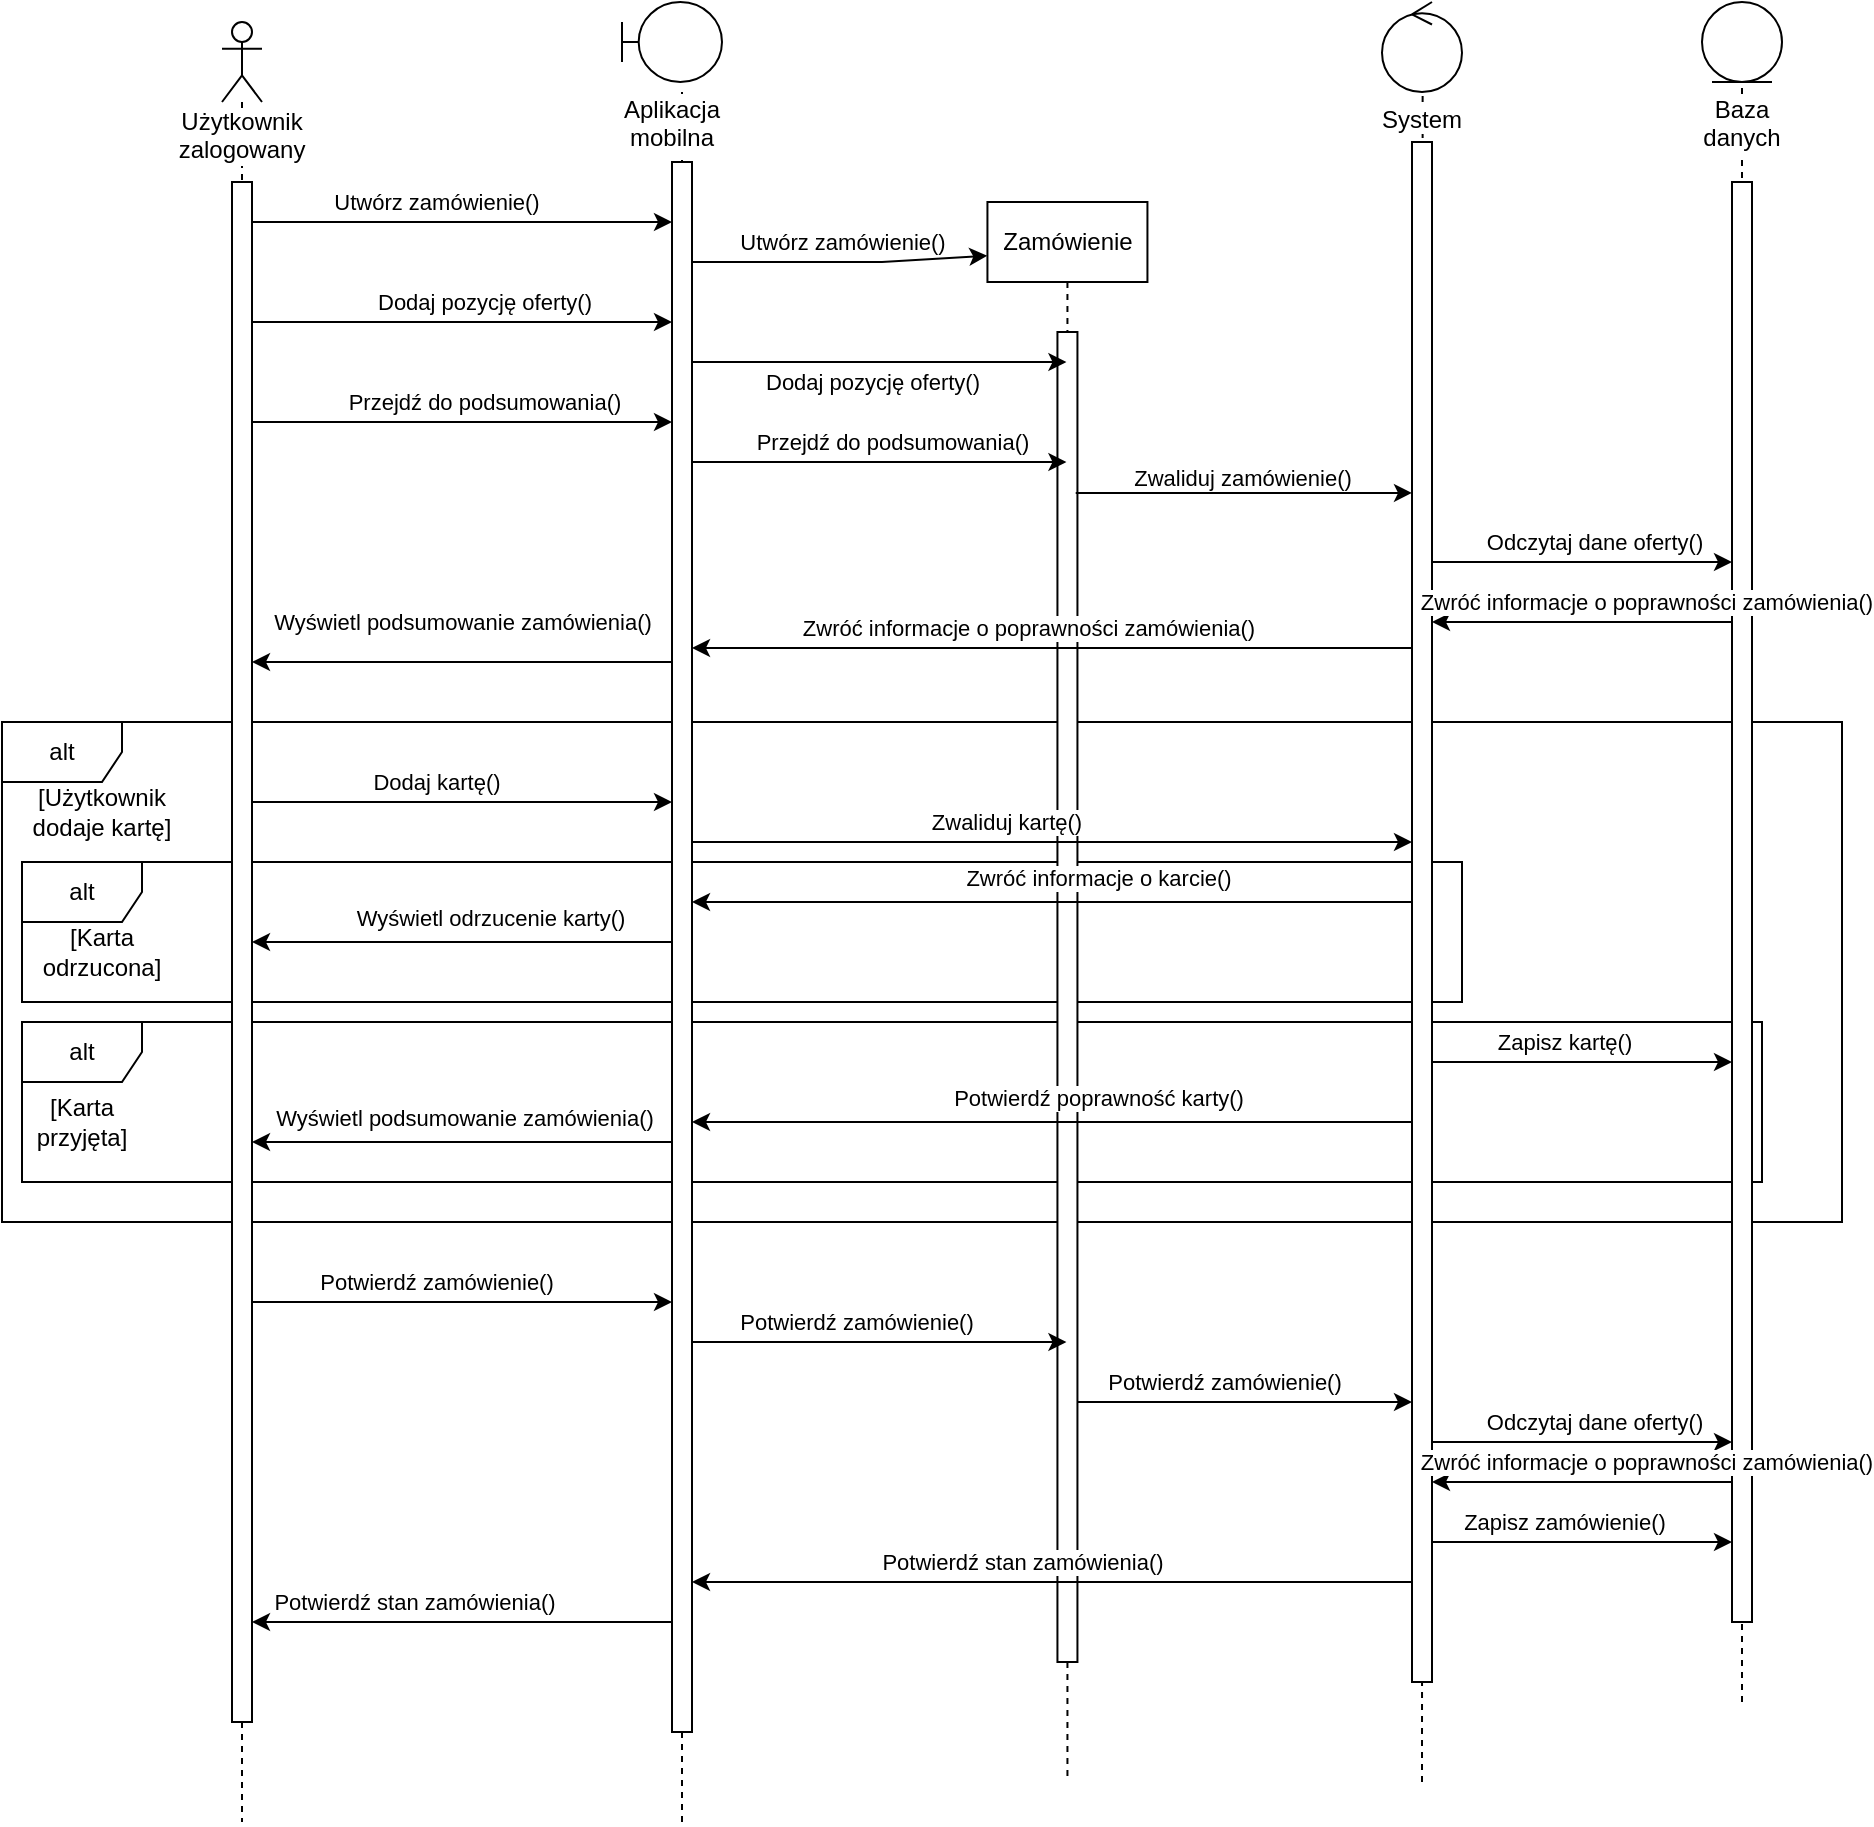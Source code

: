 <mxfile version="14.7.6" type="device"><diagram id="9s8IOyix5c5B8mEjYUuX" name="Page-1"><mxGraphModel dx="2453" dy="935" grid="1" gridSize="10" guides="1" tooltips="1" connect="1" arrows="1" fold="1" page="1" pageScale="1" pageWidth="827" pageHeight="1169" math="0" shadow="0"><root><mxCell id="0"/><mxCell id="1" parent="0"/><mxCell id="GnWBi0NjeyKBJucRmY8b-87" value="alt" style="shape=umlFrame;whiteSpace=wrap;html=1;shadow=0;labelBackgroundColor=#ffffff;fillColor=#ffffff;" vertex="1" parent="1"><mxGeometry x="-90" y="630" width="870" height="80" as="geometry"/></mxCell><mxCell id="GnWBi0NjeyKBJucRmY8b-86" value="alt" style="shape=umlFrame;whiteSpace=wrap;html=1;shadow=0;labelBackgroundColor=#ffffff;fillColor=#ffffff;" vertex="1" parent="1"><mxGeometry x="-90" y="550" width="720" height="70" as="geometry"/></mxCell><mxCell id="GnWBi0NjeyKBJucRmY8b-85" value="alt" style="shape=umlFrame;whiteSpace=wrap;html=1;shadow=0;labelBackgroundColor=#ffffff;fillColor=#ffffff;" vertex="1" parent="1"><mxGeometry x="-100" y="480" width="920" height="250" as="geometry"/></mxCell><mxCell id="GnWBi0NjeyKBJucRmY8b-30" value="Użytkownik zalogowany" style="shape=umlLifeline;participant=umlActor;perimeter=lifelinePerimeter;whiteSpace=wrap;html=1;container=1;collapsible=0;recursiveResize=0;verticalAlign=top;spacingTop=36;labelBackgroundColor=#ffffff;outlineConnect=0;" vertex="1" parent="1"><mxGeometry x="10" y="130" width="20" height="900" as="geometry"/></mxCell><mxCell id="GnWBi0NjeyKBJucRmY8b-31" value="" style="html=1;points=[];perimeter=orthogonalPerimeter;" vertex="1" parent="GnWBi0NjeyKBJucRmY8b-30"><mxGeometry x="5" y="80" width="10" height="770" as="geometry"/></mxCell><mxCell id="GnWBi0NjeyKBJucRmY8b-32" style="rounded=0;orthogonalLoop=1;jettySize=auto;html=1;labelPosition=left;verticalLabelPosition=top;align=right;verticalAlign=bottom;" edge="1" parent="1" source="GnWBi0NjeyKBJucRmY8b-31" target="GnWBi0NjeyKBJucRmY8b-37"><mxGeometry relative="1" as="geometry"><mxPoint x="75" y="220" as="sourcePoint"/><mxPoint x="200" y="220" as="targetPoint"/><Array as="points"><mxPoint x="130" y="230"/></Array></mxGeometry></mxCell><mxCell id="GnWBi0NjeyKBJucRmY8b-52" value="Utwórz zamówienie()" style="edgeLabel;html=1;align=center;verticalAlign=middle;resizable=0;points=[];" vertex="1" connectable="0" parent="GnWBi0NjeyKBJucRmY8b-32"><mxGeometry x="-0.129" y="-1" relative="1" as="geometry"><mxPoint y="-11" as="offset"/></mxGeometry></mxCell><mxCell id="GnWBi0NjeyKBJucRmY8b-33" style="rounded=0;orthogonalLoop=1;jettySize=auto;html=1;labelPosition=left;verticalLabelPosition=top;align=right;verticalAlign=bottom;entryX=-0.001;entryY=0.034;entryDx=0;entryDy=0;entryPerimeter=0;" edge="1" parent="1" source="GnWBi0NjeyKBJucRmY8b-37" target="GnWBi0NjeyKBJucRmY8b-38"><mxGeometry relative="1" as="geometry"><mxPoint x="200" y="240" as="sourcePoint"/><mxPoint x="320" y="160" as="targetPoint"/><Array as="points"><mxPoint x="340" y="250"/></Array></mxGeometry></mxCell><mxCell id="GnWBi0NjeyKBJucRmY8b-53" value="Utwórz zamówienie()" style="edgeLabel;html=1;align=center;verticalAlign=middle;resizable=0;points=[];" vertex="1" connectable="0" parent="GnWBi0NjeyKBJucRmY8b-33"><mxGeometry x="0.319" y="2" relative="1" as="geometry"><mxPoint x="-23" y="-8" as="offset"/></mxGeometry></mxCell><mxCell id="GnWBi0NjeyKBJucRmY8b-38" value="Zamówienie" style="shape=umlLifeline;perimeter=lifelinePerimeter;whiteSpace=wrap;html=1;container=1;collapsible=0;recursiveResize=0;outlineConnect=0;" vertex="1" parent="1"><mxGeometry x="392.72" y="220" width="80" height="790" as="geometry"/></mxCell><mxCell id="GnWBi0NjeyKBJucRmY8b-39" value="" style="html=1;points=[];perimeter=orthogonalPerimeter;" vertex="1" parent="1"><mxGeometry x="427.72" y="285" width="10" height="665" as="geometry"/></mxCell><mxCell id="GnWBi0NjeyKBJucRmY8b-40" style="rounded=0;orthogonalLoop=1;jettySize=auto;html=1;labelPosition=left;verticalLabelPosition=top;align=right;verticalAlign=bottom;exitX=0.914;exitY=0.121;exitDx=0;exitDy=0;exitPerimeter=0;" edge="1" parent="1" source="GnWBi0NjeyKBJucRmY8b-39" target="GnWBi0NjeyKBJucRmY8b-45"><mxGeometry relative="1" as="geometry"><mxPoint x="437.72" y="295" as="sourcePoint"/><mxPoint x="610" y="295" as="targetPoint"/></mxGeometry></mxCell><mxCell id="GnWBi0NjeyKBJucRmY8b-62" value="Zwaliduj zamówienie()" style="edgeLabel;html=1;align=center;verticalAlign=middle;resizable=0;points=[];" vertex="1" connectable="0" parent="GnWBi0NjeyKBJucRmY8b-40"><mxGeometry x="0.418" y="-1" relative="1" as="geometry"><mxPoint x="-36" y="-9" as="offset"/></mxGeometry></mxCell><mxCell id="GnWBi0NjeyKBJucRmY8b-42" value="" style="group" vertex="1" connectable="0" parent="1"><mxGeometry x="590" y="120" width="40" height="840" as="geometry"/></mxCell><mxCell id="GnWBi0NjeyKBJucRmY8b-44" value="" style="endArrow=none;dashed=1;html=1;entryX=0.508;entryY=0.996;entryDx=0;entryDy=0;entryPerimeter=0;" edge="1" parent="GnWBi0NjeyKBJucRmY8b-42" target="GnWBi0NjeyKBJucRmY8b-43"><mxGeometry width="50" height="50" relative="1" as="geometry"><mxPoint x="20" y="890" as="sourcePoint"/><mxPoint x="50" y="150" as="targetPoint"/></mxGeometry></mxCell><mxCell id="GnWBi0NjeyKBJucRmY8b-45" value="" style="html=1;points=[];perimeter=orthogonalPerimeter;" vertex="1" parent="GnWBi0NjeyKBJucRmY8b-42"><mxGeometry x="15" y="70" width="10" height="770" as="geometry"/></mxCell><mxCell id="GnWBi0NjeyKBJucRmY8b-43" value="System" style="ellipse;shape=umlControl;whiteSpace=wrap;html=1;labelPosition=center;verticalLabelPosition=bottom;align=center;verticalAlign=top;labelBackgroundColor=#ffffff;labelBorderColor=none;" vertex="1" parent="GnWBi0NjeyKBJucRmY8b-42"><mxGeometry width="40" height="45" as="geometry"/></mxCell><mxCell id="GnWBi0NjeyKBJucRmY8b-47" value="" style="group" vertex="1" connectable="0" parent="1"><mxGeometry x="750" y="120" width="40" height="910" as="geometry"/></mxCell><mxCell id="GnWBi0NjeyKBJucRmY8b-49" value="" style="endArrow=none;dashed=1;html=1;entryX=0.5;entryY=1;entryDx=0;entryDy=0;" edge="1" parent="GnWBi0NjeyKBJucRmY8b-47" target="GnWBi0NjeyKBJucRmY8b-48"><mxGeometry width="50" height="50" relative="1" as="geometry"><mxPoint x="20" y="850" as="sourcePoint"/><mxPoint x="-10" y="175" as="targetPoint"/></mxGeometry></mxCell><mxCell id="GnWBi0NjeyKBJucRmY8b-50" value="" style="html=1;points=[];perimeter=orthogonalPerimeter;" vertex="1" parent="GnWBi0NjeyKBJucRmY8b-47"><mxGeometry x="15" y="90" width="10" height="720" as="geometry"/></mxCell><mxCell id="GnWBi0NjeyKBJucRmY8b-48" value="Baza danych" style="ellipse;shape=umlEntity;whiteSpace=wrap;html=1;labelPosition=center;verticalLabelPosition=bottom;align=center;verticalAlign=top;labelBackgroundColor=#ffffff;" vertex="1" parent="GnWBi0NjeyKBJucRmY8b-47"><mxGeometry width="40" height="40" as="geometry"/></mxCell><mxCell id="GnWBi0NjeyKBJucRmY8b-34" value="" style="group" vertex="1" connectable="0" parent="1"><mxGeometry x="210" y="135" width="50" height="850" as="geometry"/></mxCell><mxCell id="GnWBi0NjeyKBJucRmY8b-36" value="" style="endArrow=none;dashed=1;html=1;entryX=0.6;entryY=1.125;entryDx=0;entryDy=0;entryPerimeter=0;" edge="1" parent="GnWBi0NjeyKBJucRmY8b-34" target="GnWBi0NjeyKBJucRmY8b-35"><mxGeometry width="50" height="50" relative="1" as="geometry"><mxPoint x="30" y="895" as="sourcePoint"/><mxPoint x="40" y="195" as="targetPoint"/></mxGeometry></mxCell><mxCell id="GnWBi0NjeyKBJucRmY8b-35" value="Aplikacja mobilna" style="shape=umlBoundary;whiteSpace=wrap;html=1;verticalAlign=top;labelPosition=center;verticalLabelPosition=bottom;align=center;shadow=0;labelBackgroundColor=#ffffff;" vertex="1" parent="GnWBi0NjeyKBJucRmY8b-34"><mxGeometry y="-15" width="50" height="40" as="geometry"/></mxCell><mxCell id="GnWBi0NjeyKBJucRmY8b-37" value="" style="html=1;points=[];perimeter=orthogonalPerimeter;" vertex="1" parent="GnWBi0NjeyKBJucRmY8b-34"><mxGeometry x="25" y="65" width="10" height="785" as="geometry"/></mxCell><mxCell id="GnWBi0NjeyKBJucRmY8b-54" value="" style="endArrow=classic;html=1;" edge="1" parent="1" source="GnWBi0NjeyKBJucRmY8b-31" target="GnWBi0NjeyKBJucRmY8b-37"><mxGeometry width="50" height="50" relative="1" as="geometry"><mxPoint x="310" y="330" as="sourcePoint"/><mxPoint x="360" y="280" as="targetPoint"/><Array as="points"><mxPoint x="130" y="280"/></Array></mxGeometry></mxCell><mxCell id="GnWBi0NjeyKBJucRmY8b-55" value="Dodaj pozycję oferty()" style="edgeLabel;html=1;align=center;verticalAlign=middle;resizable=0;points=[];" vertex="1" connectable="0" parent="GnWBi0NjeyKBJucRmY8b-54"><mxGeometry x="0.336" y="-1" relative="1" as="geometry"><mxPoint x="-25" y="-11" as="offset"/></mxGeometry></mxCell><mxCell id="GnWBi0NjeyKBJucRmY8b-56" value="" style="endArrow=classic;html=1;" edge="1" parent="1" source="GnWBi0NjeyKBJucRmY8b-37" target="GnWBi0NjeyKBJucRmY8b-38"><mxGeometry width="50" height="50" relative="1" as="geometry"><mxPoint x="210" y="285" as="sourcePoint"/><mxPoint x="330" y="285" as="targetPoint"/><Array as="points"><mxPoint x="275" y="300"/></Array></mxGeometry></mxCell><mxCell id="GnWBi0NjeyKBJucRmY8b-57" value="Dodaj pozycję oferty()" style="edgeLabel;html=1;align=center;verticalAlign=middle;resizable=0;points=[];" vertex="1" connectable="0" parent="GnWBi0NjeyKBJucRmY8b-56"><mxGeometry x="0.336" y="-1" relative="1" as="geometry"><mxPoint x="-35" y="9" as="offset"/></mxGeometry></mxCell><mxCell id="GnWBi0NjeyKBJucRmY8b-58" value="" style="endArrow=classic;html=1;" edge="1" parent="1" source="GnWBi0NjeyKBJucRmY8b-31" target="GnWBi0NjeyKBJucRmY8b-37"><mxGeometry width="50" height="50" relative="1" as="geometry"><mxPoint x="90" y="330" as="sourcePoint"/><mxPoint x="200" y="330" as="targetPoint"/><Array as="points"><mxPoint x="145" y="330"/></Array></mxGeometry></mxCell><mxCell id="GnWBi0NjeyKBJucRmY8b-59" value="Przejdź do podsumowania()" style="edgeLabel;html=1;align=center;verticalAlign=middle;resizable=0;points=[];" vertex="1" connectable="0" parent="GnWBi0NjeyKBJucRmY8b-58"><mxGeometry x="0.336" y="-1" relative="1" as="geometry"><mxPoint x="-25" y="-11" as="offset"/></mxGeometry></mxCell><mxCell id="GnWBi0NjeyKBJucRmY8b-60" value="" style="endArrow=classic;html=1;" edge="1" parent="1" source="GnWBi0NjeyKBJucRmY8b-37" target="GnWBi0NjeyKBJucRmY8b-38"><mxGeometry width="50" height="50" relative="1" as="geometry"><mxPoint x="85" y="340" as="sourcePoint"/><mxPoint x="245" y="340" as="targetPoint"/><Array as="points"><mxPoint x="290" y="350"/></Array></mxGeometry></mxCell><mxCell id="GnWBi0NjeyKBJucRmY8b-61" value="Przejdź do podsumowania()" style="edgeLabel;html=1;align=center;verticalAlign=middle;resizable=0;points=[];" vertex="1" connectable="0" parent="GnWBi0NjeyKBJucRmY8b-60"><mxGeometry x="0.336" y="-1" relative="1" as="geometry"><mxPoint x="-25" y="-11" as="offset"/></mxGeometry></mxCell><mxCell id="GnWBi0NjeyKBJucRmY8b-63" style="rounded=0;orthogonalLoop=1;jettySize=auto;html=1;labelPosition=left;verticalLabelPosition=top;align=right;verticalAlign=bottom;" edge="1" parent="1" source="GnWBi0NjeyKBJucRmY8b-45" target="GnWBi0NjeyKBJucRmY8b-50"><mxGeometry relative="1" as="geometry"><mxPoint x="446.86" y="377.65" as="sourcePoint"/><mxPoint x="615" y="377.65" as="targetPoint"/><Array as="points"><mxPoint x="680" y="400"/></Array></mxGeometry></mxCell><mxCell id="GnWBi0NjeyKBJucRmY8b-64" value="Odczytaj dane oferty()" style="edgeLabel;html=1;align=center;verticalAlign=middle;resizable=0;points=[];" vertex="1" connectable="0" parent="GnWBi0NjeyKBJucRmY8b-63"><mxGeometry x="0.418" y="-1" relative="1" as="geometry"><mxPoint x="-26" y="-11" as="offset"/></mxGeometry></mxCell><mxCell id="GnWBi0NjeyKBJucRmY8b-65" style="rounded=0;orthogonalLoop=1;jettySize=auto;html=1;labelPosition=left;verticalLabelPosition=top;align=right;verticalAlign=bottom;" edge="1" parent="1" source="GnWBi0NjeyKBJucRmY8b-45" target="GnWBi0NjeyKBJucRmY8b-37"><mxGeometry relative="1" as="geometry"><mxPoint x="767" y="463" as="sourcePoint"/><mxPoint x="775" y="410" as="targetPoint"/><Array as="points"><mxPoint x="540" y="443"/></Array></mxGeometry></mxCell><mxCell id="GnWBi0NjeyKBJucRmY8b-66" value="Zwróć informacje o poprawności zamówienia()" style="edgeLabel;html=1;align=center;verticalAlign=middle;resizable=0;points=[];" vertex="1" connectable="0" parent="GnWBi0NjeyKBJucRmY8b-65"><mxGeometry x="0.418" y="-1" relative="1" as="geometry"><mxPoint x="63" y="-9" as="offset"/></mxGeometry></mxCell><mxCell id="GnWBi0NjeyKBJucRmY8b-67" style="rounded=0;orthogonalLoop=1;jettySize=auto;html=1;labelPosition=left;verticalLabelPosition=top;align=right;verticalAlign=bottom;" edge="1" parent="1" source="GnWBi0NjeyKBJucRmY8b-37" target="GnWBi0NjeyKBJucRmY8b-31"><mxGeometry relative="1" as="geometry"><mxPoint x="610" y="480" as="sourcePoint"/><mxPoint x="90" y="480" as="targetPoint"/><Array as="points"><mxPoint x="160" y="450"/></Array></mxGeometry></mxCell><mxCell id="GnWBi0NjeyKBJucRmY8b-68" value="Wyświetl podsumowanie zamówienia()" style="edgeLabel;html=1;align=center;verticalAlign=middle;resizable=0;points=[];" vertex="1" connectable="0" parent="GnWBi0NjeyKBJucRmY8b-67"><mxGeometry x="0.418" y="-1" relative="1" as="geometry"><mxPoint x="44" y="-19" as="offset"/></mxGeometry></mxCell><mxCell id="GnWBi0NjeyKBJucRmY8b-69" style="rounded=0;orthogonalLoop=1;jettySize=auto;html=1;labelPosition=left;verticalLabelPosition=top;align=right;verticalAlign=bottom;" edge="1" parent="1" source="GnWBi0NjeyKBJucRmY8b-31" target="GnWBi0NjeyKBJucRmY8b-37"><mxGeometry relative="1" as="geometry"><mxPoint x="140.0" y="550" as="sourcePoint"/><mxPoint x="350" y="550" as="targetPoint"/><Array as="points"><mxPoint x="150" y="520"/></Array></mxGeometry></mxCell><mxCell id="GnWBi0NjeyKBJucRmY8b-70" value="Dodaj kartę()" style="edgeLabel;html=1;align=center;verticalAlign=middle;resizable=0;points=[];" vertex="1" connectable="0" parent="GnWBi0NjeyKBJucRmY8b-69"><mxGeometry x="-0.129" y="-1" relative="1" as="geometry"><mxPoint y="-11" as="offset"/></mxGeometry></mxCell><mxCell id="GnWBi0NjeyKBJucRmY8b-71" style="rounded=0;orthogonalLoop=1;jettySize=auto;html=1;labelPosition=left;verticalLabelPosition=top;align=right;verticalAlign=bottom;" edge="1" parent="1" source="GnWBi0NjeyKBJucRmY8b-50" target="GnWBi0NjeyKBJucRmY8b-45"><mxGeometry relative="1" as="geometry"><mxPoint x="615" y="453" as="sourcePoint"/><mxPoint x="255" y="453" as="targetPoint"/><Array as="points"><mxPoint x="680" y="430"/></Array></mxGeometry></mxCell><mxCell id="GnWBi0NjeyKBJucRmY8b-72" value="Zwróć informacje o poprawności zamówienia()" style="edgeLabel;html=1;align=center;verticalAlign=middle;resizable=0;points=[];" vertex="1" connectable="0" parent="GnWBi0NjeyKBJucRmY8b-71"><mxGeometry x="0.418" y="-1" relative="1" as="geometry"><mxPoint x="63" y="-9" as="offset"/></mxGeometry></mxCell><mxCell id="GnWBi0NjeyKBJucRmY8b-73" style="rounded=0;orthogonalLoop=1;jettySize=auto;html=1;labelPosition=left;verticalLabelPosition=top;align=right;verticalAlign=bottom;" edge="1" parent="1" source="GnWBi0NjeyKBJucRmY8b-37" target="GnWBi0NjeyKBJucRmY8b-45"><mxGeometry relative="1" as="geometry"><mxPoint x="330.0" y="630" as="sourcePoint"/><mxPoint x="540" y="630" as="targetPoint"/><Array as="points"><mxPoint x="420" y="540"/></Array></mxGeometry></mxCell><mxCell id="GnWBi0NjeyKBJucRmY8b-74" value="Zwaliduj kartę()" style="edgeLabel;html=1;align=center;verticalAlign=middle;resizable=0;points=[];" vertex="1" connectable="0" parent="GnWBi0NjeyKBJucRmY8b-73"><mxGeometry x="-0.129" y="-1" relative="1" as="geometry"><mxPoint y="-11" as="offset"/></mxGeometry></mxCell><mxCell id="GnWBi0NjeyKBJucRmY8b-75" style="rounded=0;orthogonalLoop=1;jettySize=auto;html=1;labelPosition=left;verticalLabelPosition=top;align=right;verticalAlign=bottom;" edge="1" parent="1" source="GnWBi0NjeyKBJucRmY8b-45" target="GnWBi0NjeyKBJucRmY8b-37"><mxGeometry relative="1" as="geometry"><mxPoint x="35.0" y="530" as="sourcePoint"/><mxPoint x="200" y="590" as="targetPoint"/><Array as="points"><mxPoint x="420" y="570"/></Array></mxGeometry></mxCell><mxCell id="GnWBi0NjeyKBJucRmY8b-76" value="Zwróć informacje o karcie()" style="edgeLabel;html=1;align=center;verticalAlign=middle;resizable=0;points=[];" vertex="1" connectable="0" parent="GnWBi0NjeyKBJucRmY8b-75"><mxGeometry x="-0.129" y="-1" relative="1" as="geometry"><mxPoint y="-11" as="offset"/></mxGeometry></mxCell><mxCell id="GnWBi0NjeyKBJucRmY8b-77" style="rounded=0;orthogonalLoop=1;jettySize=auto;html=1;labelPosition=left;verticalLabelPosition=top;align=right;verticalAlign=bottom;" edge="1" parent="1" source="GnWBi0NjeyKBJucRmY8b-37" target="GnWBi0NjeyKBJucRmY8b-31"><mxGeometry relative="1" as="geometry"><mxPoint x="45.0" y="540" as="sourcePoint"/><mxPoint x="255" y="540" as="targetPoint"/><Array as="points"><mxPoint x="160" y="590"/></Array></mxGeometry></mxCell><mxCell id="GnWBi0NjeyKBJucRmY8b-78" value="Wyświetl odrzucenie karty()" style="edgeLabel;html=1;align=center;verticalAlign=middle;resizable=0;points=[];" vertex="1" connectable="0" parent="GnWBi0NjeyKBJucRmY8b-77"><mxGeometry x="-0.129" y="-1" relative="1" as="geometry"><mxPoint y="-11" as="offset"/></mxGeometry></mxCell><mxCell id="GnWBi0NjeyKBJucRmY8b-79" style="rounded=0;orthogonalLoop=1;jettySize=auto;html=1;labelPosition=left;verticalLabelPosition=top;align=right;verticalAlign=bottom;" edge="1" parent="1"><mxGeometry relative="1" as="geometry"><mxPoint x="615" y="650" as="sourcePoint"/><mxPoint x="765" y="650" as="targetPoint"/><Array as="points"><mxPoint x="680" y="650"/></Array></mxGeometry></mxCell><mxCell id="GnWBi0NjeyKBJucRmY8b-80" value="Zapisz kartę()" style="edgeLabel;html=1;align=center;verticalAlign=middle;resizable=0;points=[];" vertex="1" connectable="0" parent="GnWBi0NjeyKBJucRmY8b-79"><mxGeometry x="-0.129" y="-1" relative="1" as="geometry"><mxPoint y="-11" as="offset"/></mxGeometry></mxCell><mxCell id="GnWBi0NjeyKBJucRmY8b-81" style="rounded=0;orthogonalLoop=1;jettySize=auto;html=1;labelPosition=left;verticalLabelPosition=top;align=right;verticalAlign=bottom;" edge="1" parent="1"><mxGeometry relative="1" as="geometry"><mxPoint x="605" y="680" as="sourcePoint"/><mxPoint x="245" y="680" as="targetPoint"/><Array as="points"><mxPoint x="380" y="680"/></Array></mxGeometry></mxCell><mxCell id="GnWBi0NjeyKBJucRmY8b-82" value="Potwierdź poprawność karty()" style="edgeLabel;html=1;align=center;verticalAlign=middle;resizable=0;points=[];" vertex="1" connectable="0" parent="GnWBi0NjeyKBJucRmY8b-81"><mxGeometry x="-0.129" y="-1" relative="1" as="geometry"><mxPoint y="-11" as="offset"/></mxGeometry></mxCell><mxCell id="GnWBi0NjeyKBJucRmY8b-83" style="rounded=0;orthogonalLoop=1;jettySize=auto;html=1;labelPosition=left;verticalLabelPosition=top;align=right;verticalAlign=bottom;" edge="1" parent="1"><mxGeometry relative="1" as="geometry"><mxPoint x="235" y="690" as="sourcePoint"/><mxPoint x="25.0" y="690" as="targetPoint"/><Array as="points"><mxPoint x="120" y="690"/></Array></mxGeometry></mxCell><mxCell id="GnWBi0NjeyKBJucRmY8b-84" value="Wyświetl podsumowanie zamówienia()" style="edgeLabel;html=1;align=center;verticalAlign=middle;resizable=0;points=[];" vertex="1" connectable="0" parent="GnWBi0NjeyKBJucRmY8b-83"><mxGeometry x="-0.129" y="-1" relative="1" as="geometry"><mxPoint x="-13" y="-11" as="offset"/></mxGeometry></mxCell><mxCell id="GnWBi0NjeyKBJucRmY8b-88" value="[Użytkownik dodaje kartę]" style="text;html=1;strokeColor=none;fillColor=none;align=center;verticalAlign=middle;whiteSpace=wrap;rounded=0;shadow=0;labelBackgroundColor=#ffffff;" vertex="1" parent="1"><mxGeometry x="-100" y="515" width="100" height="20" as="geometry"/></mxCell><mxCell id="GnWBi0NjeyKBJucRmY8b-89" value="[Karta odrzucona]" style="text;html=1;strokeColor=none;fillColor=none;align=center;verticalAlign=middle;whiteSpace=wrap;rounded=0;shadow=0;labelBackgroundColor=#ffffff;" vertex="1" parent="1"><mxGeometry x="-70" y="585" width="40" height="20" as="geometry"/></mxCell><mxCell id="GnWBi0NjeyKBJucRmY8b-90" value="[Karta przyjęta]" style="text;html=1;strokeColor=none;fillColor=none;align=center;verticalAlign=middle;whiteSpace=wrap;rounded=0;shadow=0;labelBackgroundColor=#ffffff;" vertex="1" parent="1"><mxGeometry x="-80" y="670" width="40" height="20" as="geometry"/></mxCell><mxCell id="GnWBi0NjeyKBJucRmY8b-91" style="rounded=0;orthogonalLoop=1;jettySize=auto;html=1;labelPosition=left;verticalLabelPosition=top;align=right;verticalAlign=bottom;" edge="1" parent="1" source="GnWBi0NjeyKBJucRmY8b-31" target="GnWBi0NjeyKBJucRmY8b-37"><mxGeometry relative="1" as="geometry"><mxPoint x="35.0" y="530" as="sourcePoint"/><mxPoint x="245" y="530" as="targetPoint"/><Array as="points"><mxPoint x="120" y="770"/></Array></mxGeometry></mxCell><mxCell id="GnWBi0NjeyKBJucRmY8b-92" value="Potwierdź zamówienie()" style="edgeLabel;html=1;align=center;verticalAlign=middle;resizable=0;points=[];" vertex="1" connectable="0" parent="GnWBi0NjeyKBJucRmY8b-91"><mxGeometry x="-0.129" y="-1" relative="1" as="geometry"><mxPoint y="-11" as="offset"/></mxGeometry></mxCell><mxCell id="GnWBi0NjeyKBJucRmY8b-93" style="rounded=0;orthogonalLoop=1;jettySize=auto;html=1;labelPosition=left;verticalLabelPosition=top;align=right;verticalAlign=bottom;" edge="1" parent="1" source="GnWBi0NjeyKBJucRmY8b-37" target="GnWBi0NjeyKBJucRmY8b-38"><mxGeometry relative="1" as="geometry"><mxPoint x="35.0" y="780" as="sourcePoint"/><mxPoint x="245" y="780" as="targetPoint"/><Array as="points"><mxPoint x="310" y="790"/></Array></mxGeometry></mxCell><mxCell id="GnWBi0NjeyKBJucRmY8b-94" value="Potwierdź zamówienie()" style="edgeLabel;html=1;align=center;verticalAlign=middle;resizable=0;points=[];" vertex="1" connectable="0" parent="GnWBi0NjeyKBJucRmY8b-93"><mxGeometry x="-0.129" y="-1" relative="1" as="geometry"><mxPoint y="-11" as="offset"/></mxGeometry></mxCell><mxCell id="GnWBi0NjeyKBJucRmY8b-95" style="rounded=0;orthogonalLoop=1;jettySize=auto;html=1;labelPosition=left;verticalLabelPosition=top;align=right;verticalAlign=bottom;" edge="1" parent="1" source="GnWBi0NjeyKBJucRmY8b-39" target="GnWBi0NjeyKBJucRmY8b-45"><mxGeometry relative="1" as="geometry"><mxPoint x="255" y="800" as="sourcePoint"/><mxPoint x="442.22" y="800" as="targetPoint"/><Array as="points"><mxPoint x="470" y="820"/></Array></mxGeometry></mxCell><mxCell id="GnWBi0NjeyKBJucRmY8b-96" value="Potwierdź zamówienie()" style="edgeLabel;html=1;align=center;verticalAlign=middle;resizable=0;points=[];" vertex="1" connectable="0" parent="GnWBi0NjeyKBJucRmY8b-95"><mxGeometry x="-0.129" y="-1" relative="1" as="geometry"><mxPoint y="-11" as="offset"/></mxGeometry></mxCell><mxCell id="GnWBi0NjeyKBJucRmY8b-97" style="rounded=0;orthogonalLoop=1;jettySize=auto;html=1;labelPosition=left;verticalLabelPosition=top;align=right;verticalAlign=bottom;" edge="1" parent="1" source="GnWBi0NjeyKBJucRmY8b-45" target="GnWBi0NjeyKBJucRmY8b-50"><mxGeometry relative="1" as="geometry"><mxPoint x="820" y="830" as="sourcePoint"/><mxPoint x="850" y="780" as="targetPoint"/><Array as="points"><mxPoint x="670" y="840"/></Array></mxGeometry></mxCell><mxCell id="GnWBi0NjeyKBJucRmY8b-98" value="Odczytaj dane oferty()" style="edgeLabel;html=1;align=center;verticalAlign=middle;resizable=0;points=[];" vertex="1" connectable="0" parent="GnWBi0NjeyKBJucRmY8b-97"><mxGeometry x="0.418" y="-1" relative="1" as="geometry"><mxPoint x="-26" y="-11" as="offset"/></mxGeometry></mxCell><mxCell id="GnWBi0NjeyKBJucRmY8b-99" style="rounded=0;orthogonalLoop=1;jettySize=auto;html=1;labelPosition=left;verticalLabelPosition=top;align=right;verticalAlign=bottom;" edge="1" parent="1" source="GnWBi0NjeyKBJucRmY8b-50" target="GnWBi0NjeyKBJucRmY8b-45"><mxGeometry relative="1" as="geometry"><mxPoint x="970" y="860" as="sourcePoint"/><mxPoint x="820" y="860" as="targetPoint"/><Array as="points"><mxPoint x="690" y="860"/></Array></mxGeometry></mxCell><mxCell id="GnWBi0NjeyKBJucRmY8b-100" value="Zwróć informacje o poprawności zamówienia()" style="edgeLabel;html=1;align=center;verticalAlign=middle;resizable=0;points=[];" vertex="1" connectable="0" parent="GnWBi0NjeyKBJucRmY8b-99"><mxGeometry x="0.418" y="-1" relative="1" as="geometry"><mxPoint x="63" y="-9" as="offset"/></mxGeometry></mxCell><mxCell id="GnWBi0NjeyKBJucRmY8b-101" style="rounded=0;orthogonalLoop=1;jettySize=auto;html=1;labelPosition=left;verticalLabelPosition=top;align=right;verticalAlign=bottom;" edge="1" parent="1" source="GnWBi0NjeyKBJucRmY8b-45" target="GnWBi0NjeyKBJucRmY8b-50"><mxGeometry relative="1" as="geometry"><mxPoint x="255" y="800" as="sourcePoint"/><mxPoint x="442.22" y="800" as="targetPoint"/><Array as="points"><mxPoint x="660" y="890"/></Array></mxGeometry></mxCell><mxCell id="GnWBi0NjeyKBJucRmY8b-102" value="Zapisz zamówienie()" style="edgeLabel;html=1;align=center;verticalAlign=middle;resizable=0;points=[];" vertex="1" connectable="0" parent="GnWBi0NjeyKBJucRmY8b-101"><mxGeometry x="-0.129" y="-1" relative="1" as="geometry"><mxPoint y="-11" as="offset"/></mxGeometry></mxCell><mxCell id="GnWBi0NjeyKBJucRmY8b-103" style="rounded=0;orthogonalLoop=1;jettySize=auto;html=1;labelPosition=left;verticalLabelPosition=top;align=right;verticalAlign=bottom;" edge="1" parent="1" source="GnWBi0NjeyKBJucRmY8b-45" target="GnWBi0NjeyKBJucRmY8b-37"><mxGeometry relative="1" as="geometry"><mxPoint x="265" y="810" as="sourcePoint"/><mxPoint x="452.22" y="810" as="targetPoint"/><Array as="points"><mxPoint x="330" y="910"/></Array></mxGeometry></mxCell><mxCell id="GnWBi0NjeyKBJucRmY8b-104" value="Potwierdź stan zamówienia()" style="edgeLabel;html=1;align=center;verticalAlign=middle;resizable=0;points=[];" vertex="1" connectable="0" parent="GnWBi0NjeyKBJucRmY8b-103"><mxGeometry x="-0.129" y="-1" relative="1" as="geometry"><mxPoint x="-38" y="-9" as="offset"/></mxGeometry></mxCell><mxCell id="GnWBi0NjeyKBJucRmY8b-105" style="rounded=0;orthogonalLoop=1;jettySize=auto;html=1;labelPosition=left;verticalLabelPosition=top;align=right;verticalAlign=bottom;" edge="1" parent="1" source="GnWBi0NjeyKBJucRmY8b-37" target="GnWBi0NjeyKBJucRmY8b-31"><mxGeometry relative="1" as="geometry"><mxPoint x="390" y="930" as="sourcePoint"/><mxPoint x="30" y="930" as="targetPoint"/><Array as="points"><mxPoint x="115" y="930"/></Array></mxGeometry></mxCell><mxCell id="GnWBi0NjeyKBJucRmY8b-106" value="Potwierdź stan zamówienia()" style="edgeLabel;html=1;align=center;verticalAlign=middle;resizable=0;points=[];" vertex="1" connectable="0" parent="GnWBi0NjeyKBJucRmY8b-105"><mxGeometry x="-0.129" y="-1" relative="1" as="geometry"><mxPoint x="-38" y="-9" as="offset"/></mxGeometry></mxCell></root></mxGraphModel></diagram></mxfile>